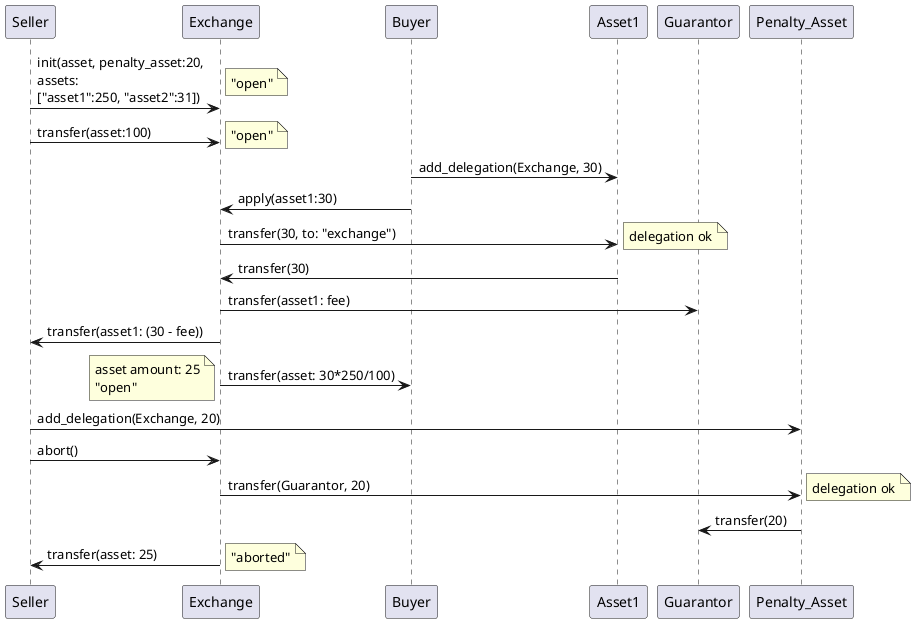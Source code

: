 @startuml dynamic exchange

Seller -> Exchange : init(asset, penalty_asset:20,\nassets:\n["asset1":250, "asset2":31])
note right : "open"
Seller -> Exchange :  transfer(asset:100)
note right : "open"

Buyer -> Asset1: add_delegation(Exchange, 30)
Buyer -> Exchange: apply(asset1:30)
Exchange -> Asset1: transfer(30, to: "exchange")
note right: delegation ok
Asset1 -> Exchange: transfer(30)
Exchange -> Guarantor: transfer(asset1: fee)
Exchange -> Seller: transfer(asset1: (30 - fee))
Exchange -> Buyer: transfer(asset: 30*250/100)
note left: asset amount: 25\n"open"

Seller->Penalty_Asset: add_delegation(Exchange, 20)
Seller->Exchange: abort()
Exchange->Penalty_Asset: transfer(Guarantor, 20)
note right: delegation ok
Penalty_Asset->Guarantor: transfer(20)
Exchange->Seller: transfer(asset: 25)
note right: "aborted"


'Seller -> Asset : transfer(100, data)
'Asset -> Exchange: after_transfer(100, data)
'note left: "idle"
'Seller -> Penalty_Asset : transfer(20, data)
'Penalty_Asset -> Exchange: after_transfer(20, data)
'note left: "open"
'Buyer -> Asset1: transfer(40, data)
'Asset1 -> Exchange: after_transfer(40, data)
'Exchange -> Guarantor: transfer(asset1: fee)
'Exchange -> Seller: transfer(asset1: (40 - fee))
'Exchange -> Buyer: transfer(asset: 40*250/100)
'note left: asset amount: 0\n"exahusted"
@enduml
